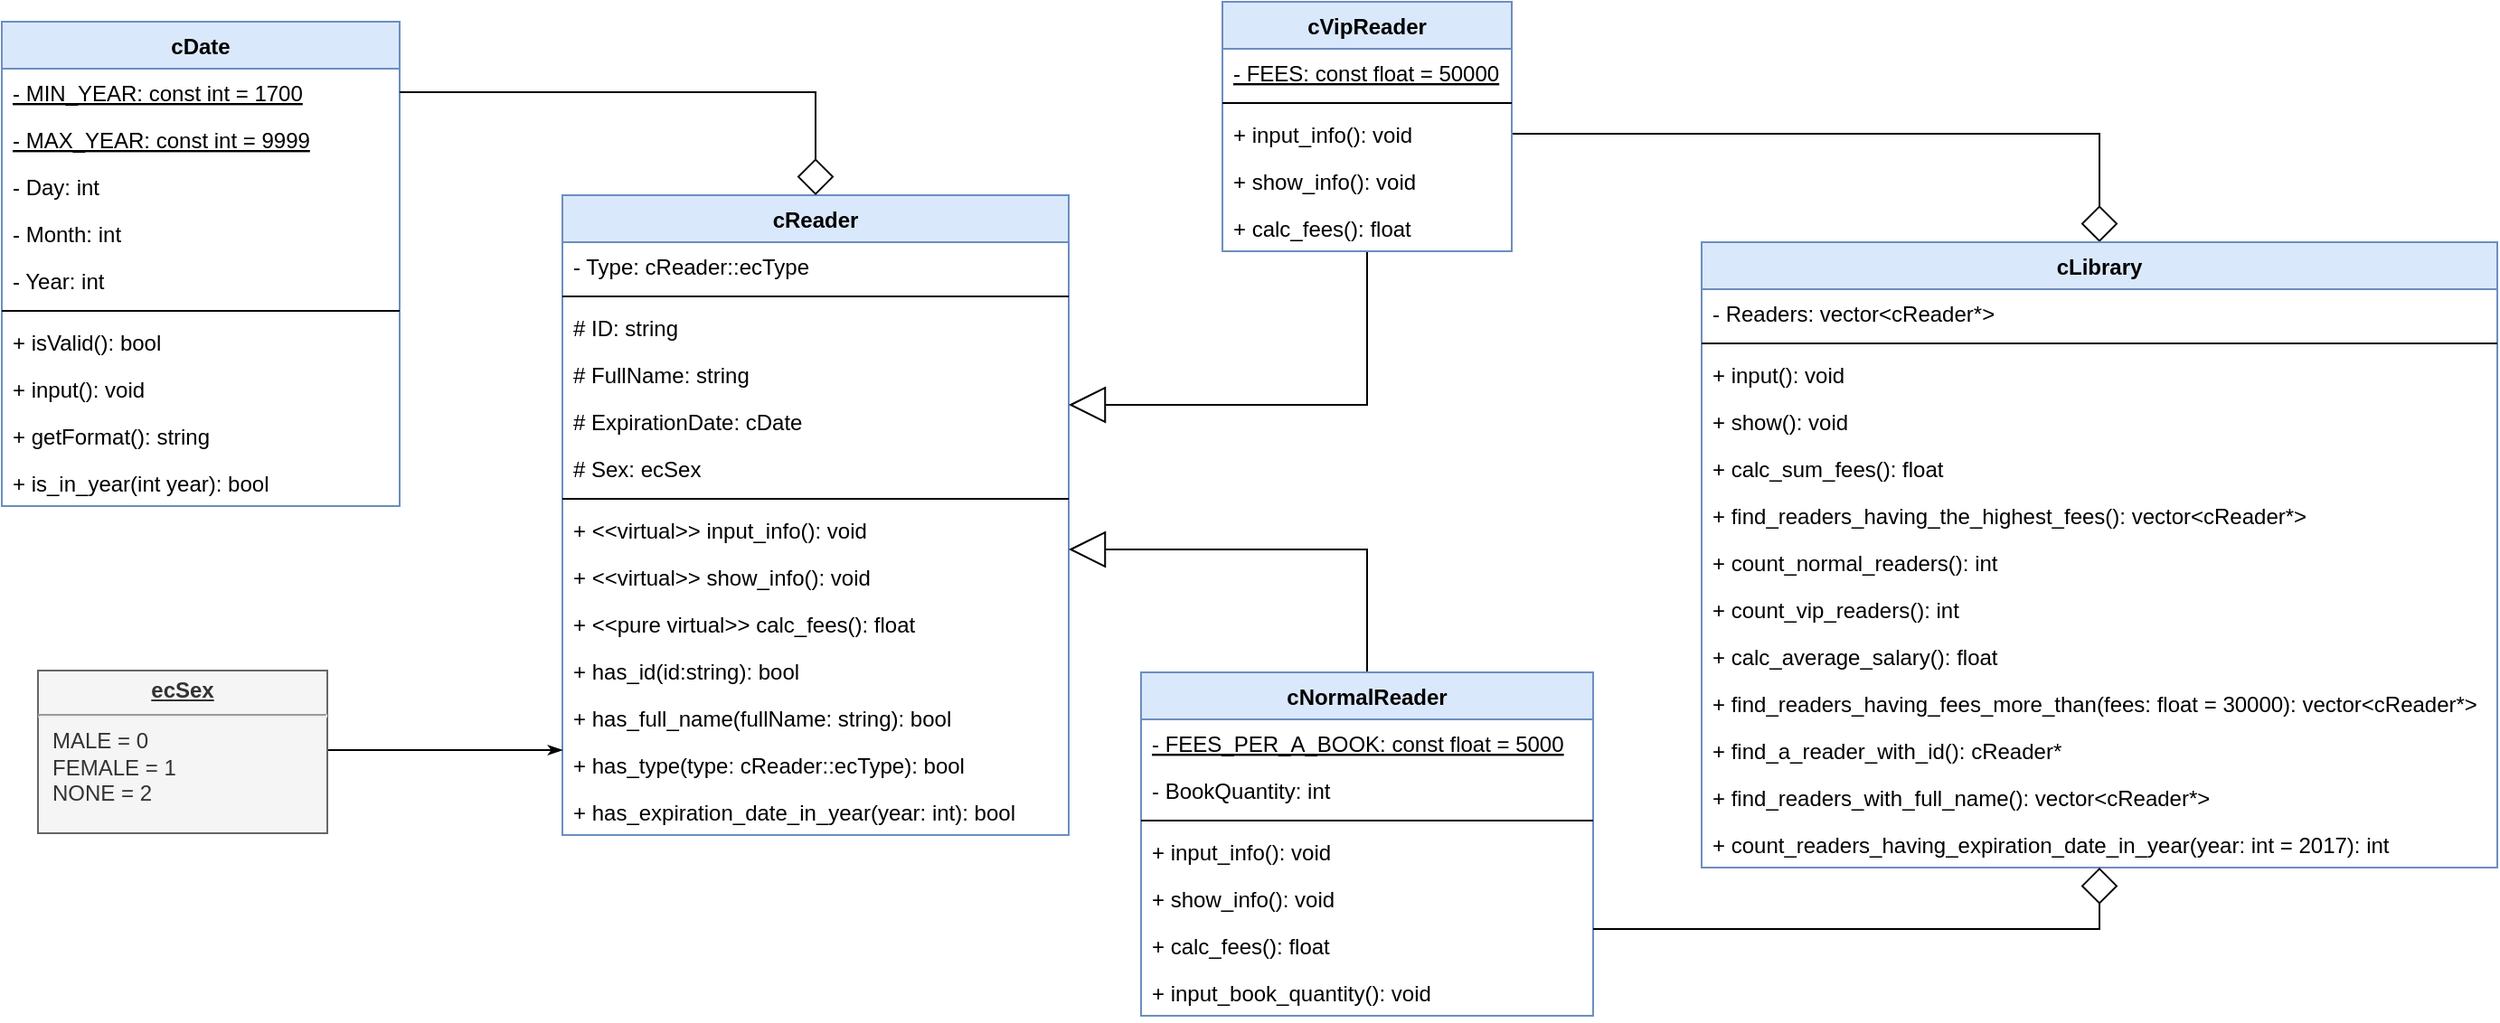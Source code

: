 <mxfile version="10.9.5" type="device"><diagram id="s694DFvst1aRr75dNMu2" name="Page-1"><mxGraphModel dx="2836" dy="882" grid="1" gridSize="10" guides="1" tooltips="1" connect="1" arrows="1" fold="1" page="1" pageScale="1" pageWidth="1100" pageHeight="850" math="0" shadow="0"><root><mxCell id="0"/><mxCell id="1" parent="0"/><mxCell id="WTl62Q1fV1RjyQ3HTqgY-1" value="cDate" style="swimlane;fontStyle=1;align=center;verticalAlign=top;childLayout=stackLayout;horizontal=1;startSize=26;horizontalStack=0;resizeParent=1;resizeParentMax=0;resizeLast=0;collapsible=1;marginBottom=0;fillColor=#dae8fc;strokeColor=#6c8ebf;" parent="1" vertex="1"><mxGeometry x="-40" y="108" width="220" height="268" as="geometry"/></mxCell><mxCell id="WTl62Q1fV1RjyQ3HTqgY-2" value="- MIN_YEAR: const int = 1700" style="text;strokeColor=none;fillColor=none;align=left;verticalAlign=top;spacingLeft=4;spacingRight=4;overflow=hidden;rotatable=0;points=[[0,0.5],[1,0.5]];portConstraint=eastwest;fontStyle=4" parent="WTl62Q1fV1RjyQ3HTqgY-1" vertex="1"><mxGeometry y="26" width="220" height="26" as="geometry"/></mxCell><mxCell id="WTl62Q1fV1RjyQ3HTqgY-4" value="- MAX_YEAR: const int = 9999" style="text;strokeColor=none;fillColor=none;align=left;verticalAlign=top;spacingLeft=4;spacingRight=4;overflow=hidden;rotatable=0;points=[[0,0.5],[1,0.5]];portConstraint=eastwest;fontStyle=4" parent="WTl62Q1fV1RjyQ3HTqgY-1" vertex="1"><mxGeometry y="52" width="220" height="26" as="geometry"/></mxCell><mxCell id="WTl62Q1fV1RjyQ3HTqgY-5" value="- Day: int" style="text;strokeColor=none;fillColor=none;align=left;verticalAlign=top;spacingLeft=4;spacingRight=4;overflow=hidden;rotatable=0;points=[[0,0.5],[1,0.5]];portConstraint=eastwest;" parent="WTl62Q1fV1RjyQ3HTqgY-1" vertex="1"><mxGeometry y="78" width="220" height="26" as="geometry"/></mxCell><mxCell id="WTl62Q1fV1RjyQ3HTqgY-6" value="- Month: int" style="text;strokeColor=none;fillColor=none;align=left;verticalAlign=top;spacingLeft=4;spacingRight=4;overflow=hidden;rotatable=0;points=[[0,0.5],[1,0.5]];portConstraint=eastwest;" parent="WTl62Q1fV1RjyQ3HTqgY-1" vertex="1"><mxGeometry y="104" width="220" height="26" as="geometry"/></mxCell><mxCell id="WTl62Q1fV1RjyQ3HTqgY-7" value="- Year: int" style="text;strokeColor=none;fillColor=none;align=left;verticalAlign=top;spacingLeft=4;spacingRight=4;overflow=hidden;rotatable=0;points=[[0,0.5],[1,0.5]];portConstraint=eastwest;" parent="WTl62Q1fV1RjyQ3HTqgY-1" vertex="1"><mxGeometry y="130" width="220" height="26" as="geometry"/></mxCell><mxCell id="WTl62Q1fV1RjyQ3HTqgY-3" value="" style="line;strokeWidth=1;fillColor=none;align=left;verticalAlign=middle;spacingTop=-1;spacingLeft=3;spacingRight=3;rotatable=0;labelPosition=right;points=[];portConstraint=eastwest;" parent="WTl62Q1fV1RjyQ3HTqgY-1" vertex="1"><mxGeometry y="156" width="220" height="8" as="geometry"/></mxCell><mxCell id="WTl62Q1fV1RjyQ3HTqgY-8" value="+ isValid(): bool" style="text;strokeColor=none;fillColor=none;align=left;verticalAlign=top;spacingLeft=4;spacingRight=4;overflow=hidden;rotatable=0;points=[[0,0.5],[1,0.5]];portConstraint=eastwest;" parent="WTl62Q1fV1RjyQ3HTqgY-1" vertex="1"><mxGeometry y="164" width="220" height="26" as="geometry"/></mxCell><mxCell id="WTl62Q1fV1RjyQ3HTqgY-9" value="+ input(): void" style="text;strokeColor=none;fillColor=none;align=left;verticalAlign=top;spacingLeft=4;spacingRight=4;overflow=hidden;rotatable=0;points=[[0,0.5],[1,0.5]];portConstraint=eastwest;" parent="WTl62Q1fV1RjyQ3HTqgY-1" vertex="1"><mxGeometry y="190" width="220" height="26" as="geometry"/></mxCell><mxCell id="WTl62Q1fV1RjyQ3HTqgY-10" value="+ getFormat(): string" style="text;strokeColor=none;fillColor=none;align=left;verticalAlign=top;spacingLeft=4;spacingRight=4;overflow=hidden;rotatable=0;points=[[0,0.5],[1,0.5]];portConstraint=eastwest;" parent="WTl62Q1fV1RjyQ3HTqgY-1" vertex="1"><mxGeometry y="216" width="220" height="26" as="geometry"/></mxCell><mxCell id="nelu_pZYkzRVlWRtTJwK-1" value="+ is_in_year(int year): bool" style="text;strokeColor=none;fillColor=none;align=left;verticalAlign=top;spacingLeft=4;spacingRight=4;overflow=hidden;rotatable=0;points=[[0,0.5],[1,0.5]];portConstraint=eastwest;" vertex="1" parent="WTl62Q1fV1RjyQ3HTqgY-1"><mxGeometry y="242" width="220" height="26" as="geometry"/></mxCell><mxCell id="WTl62Q1fV1RjyQ3HTqgY-16" value="cReader" style="swimlane;fontStyle=1;align=center;verticalAlign=top;childLayout=stackLayout;horizontal=1;startSize=26;horizontalStack=0;resizeParent=1;resizeParentMax=0;resizeLast=0;collapsible=1;marginBottom=0;fillColor=#dae8fc;strokeColor=#6c8ebf;" parent="1" vertex="1"><mxGeometry x="270" y="204" width="280" height="354" as="geometry"/></mxCell><mxCell id="WTl62Q1fV1RjyQ3HTqgY-17" value="- Type: cReader::ecType" style="text;strokeColor=none;fillColor=none;align=left;verticalAlign=top;spacingLeft=4;spacingRight=4;overflow=hidden;rotatable=0;points=[[0,0.5],[1,0.5]];portConstraint=eastwest;" parent="WTl62Q1fV1RjyQ3HTqgY-16" vertex="1"><mxGeometry y="26" width="280" height="26" as="geometry"/></mxCell><mxCell id="nelu_pZYkzRVlWRtTJwK-10" value="" style="line;strokeWidth=1;fillColor=none;align=left;verticalAlign=middle;spacingTop=-1;spacingLeft=3;spacingRight=3;rotatable=0;labelPosition=right;points=[];portConstraint=eastwest;" vertex="1" parent="WTl62Q1fV1RjyQ3HTqgY-16"><mxGeometry y="52" width="280" height="8" as="geometry"/></mxCell><mxCell id="nelu_pZYkzRVlWRtTJwK-9" value="# ID: string" style="text;strokeColor=none;fillColor=none;align=left;verticalAlign=top;spacingLeft=4;spacingRight=4;overflow=hidden;rotatable=0;points=[[0,0.5],[1,0.5]];portConstraint=eastwest;" vertex="1" parent="WTl62Q1fV1RjyQ3HTqgY-16"><mxGeometry y="60" width="280" height="26" as="geometry"/></mxCell><mxCell id="WTl62Q1fV1RjyQ3HTqgY-19" value="# FullName: string" style="text;strokeColor=none;fillColor=none;align=left;verticalAlign=top;spacingLeft=4;spacingRight=4;overflow=hidden;rotatable=0;points=[[0,0.5],[1,0.5]];portConstraint=eastwest;" parent="WTl62Q1fV1RjyQ3HTqgY-16" vertex="1"><mxGeometry y="86" width="280" height="26" as="geometry"/></mxCell><mxCell id="WTl62Q1fV1RjyQ3HTqgY-20" value="# ExpirationDate: cDate" style="text;strokeColor=none;fillColor=none;align=left;verticalAlign=top;spacingLeft=4;spacingRight=4;overflow=hidden;rotatable=0;points=[[0,0.5],[1,0.5]];portConstraint=eastwest;" parent="WTl62Q1fV1RjyQ3HTqgY-16" vertex="1"><mxGeometry y="112" width="280" height="26" as="geometry"/></mxCell><mxCell id="WTl62Q1fV1RjyQ3HTqgY-21" value="# Sex: ecSex" style="text;strokeColor=none;fillColor=none;align=left;verticalAlign=top;spacingLeft=4;spacingRight=4;overflow=hidden;rotatable=0;points=[[0,0.5],[1,0.5]];portConstraint=eastwest;" parent="WTl62Q1fV1RjyQ3HTqgY-16" vertex="1"><mxGeometry y="138" width="280" height="26" as="geometry"/></mxCell><mxCell id="WTl62Q1fV1RjyQ3HTqgY-18" value="" style="line;strokeWidth=1;fillColor=none;align=left;verticalAlign=middle;spacingTop=-1;spacingLeft=3;spacingRight=3;rotatable=0;labelPosition=right;points=[];portConstraint=eastwest;" parent="WTl62Q1fV1RjyQ3HTqgY-16" vertex="1"><mxGeometry y="164" width="280" height="8" as="geometry"/></mxCell><mxCell id="WTl62Q1fV1RjyQ3HTqgY-22" value="+ &lt;&lt;virtual&gt;&gt; input_info(): void" style="text;strokeColor=none;fillColor=none;align=left;verticalAlign=top;spacingLeft=4;spacingRight=4;overflow=hidden;rotatable=0;points=[[0,0.5],[1,0.5]];portConstraint=eastwest;" parent="WTl62Q1fV1RjyQ3HTqgY-16" vertex="1"><mxGeometry y="172" width="280" height="26" as="geometry"/></mxCell><mxCell id="WTl62Q1fV1RjyQ3HTqgY-23" value="+ &lt;&lt;virtual&gt;&gt; show_info(): void" style="text;strokeColor=none;fillColor=none;align=left;verticalAlign=top;spacingLeft=4;spacingRight=4;overflow=hidden;rotatable=0;points=[[0,0.5],[1,0.5]];portConstraint=eastwest;" parent="WTl62Q1fV1RjyQ3HTqgY-16" vertex="1"><mxGeometry y="198" width="280" height="26" as="geometry"/></mxCell><mxCell id="nelu_pZYkzRVlWRtTJwK-4" value="+ &lt;&lt;pure virtual&gt;&gt; calc_fees(): float" style="text;strokeColor=none;fillColor=none;align=left;verticalAlign=top;spacingLeft=4;spacingRight=4;overflow=hidden;rotatable=0;points=[[0,0.5],[1,0.5]];portConstraint=eastwest;" vertex="1" parent="WTl62Q1fV1RjyQ3HTqgY-16"><mxGeometry y="224" width="280" height="26" as="geometry"/></mxCell><mxCell id="nelu_pZYkzRVlWRtTJwK-5" value="+ has_id(id:string): bool" style="text;strokeColor=none;fillColor=none;align=left;verticalAlign=top;spacingLeft=4;spacingRight=4;overflow=hidden;rotatable=0;points=[[0,0.5],[1,0.5]];portConstraint=eastwest;" vertex="1" parent="WTl62Q1fV1RjyQ3HTqgY-16"><mxGeometry y="250" width="280" height="26" as="geometry"/></mxCell><mxCell id="nelu_pZYkzRVlWRtTJwK-6" value="+ has_full_name(fullName: string): bool" style="text;strokeColor=none;fillColor=none;align=left;verticalAlign=top;spacingLeft=4;spacingRight=4;overflow=hidden;rotatable=0;points=[[0,0.5],[1,0.5]];portConstraint=eastwest;" vertex="1" parent="WTl62Q1fV1RjyQ3HTqgY-16"><mxGeometry y="276" width="280" height="26" as="geometry"/></mxCell><mxCell id="nelu_pZYkzRVlWRtTJwK-7" value="+ has_type(type: cReader::ecType): bool" style="text;strokeColor=none;fillColor=none;align=left;verticalAlign=top;spacingLeft=4;spacingRight=4;overflow=hidden;rotatable=0;points=[[0,0.5],[1,0.5]];portConstraint=eastwest;" vertex="1" parent="WTl62Q1fV1RjyQ3HTqgY-16"><mxGeometry y="302" width="280" height="26" as="geometry"/></mxCell><mxCell id="nelu_pZYkzRVlWRtTJwK-8" value="+ has_expiration_date_in_year(year: int): bool" style="text;strokeColor=none;fillColor=none;align=left;verticalAlign=top;spacingLeft=4;spacingRight=4;overflow=hidden;rotatable=0;points=[[0,0.5],[1,0.5]];portConstraint=eastwest;" vertex="1" parent="WTl62Q1fV1RjyQ3HTqgY-16"><mxGeometry y="328" width="280" height="26" as="geometry"/></mxCell><mxCell id="WTl62Q1fV1RjyQ3HTqgY-47" style="edgeStyle=orthogonalEdgeStyle;rounded=0;orthogonalLoop=1;jettySize=auto;html=1;endArrow=block;endFill=0;endSize=18;startSize=18;" parent="1" source="WTl62Q1fV1RjyQ3HTqgY-24" target="WTl62Q1fV1RjyQ3HTqgY-16" edge="1"><mxGeometry relative="1" as="geometry"><Array as="points"><mxPoint x="715" y="320"/></Array></mxGeometry></mxCell><mxCell id="WTl62Q1fV1RjyQ3HTqgY-49" style="edgeStyle=orthogonalEdgeStyle;rounded=0;orthogonalLoop=1;jettySize=auto;html=1;endArrow=diamond;endFill=0;endSize=18;startSize=18;" parent="1" source="WTl62Q1fV1RjyQ3HTqgY-24" target="WTl62Q1fV1RjyQ3HTqgY-38" edge="1"><mxGeometry relative="1" as="geometry"><Array as="points"><mxPoint x="1120" y="170"/></Array></mxGeometry></mxCell><mxCell id="WTl62Q1fV1RjyQ3HTqgY-24" value="cVipReader" style="swimlane;fontStyle=1;align=center;verticalAlign=top;childLayout=stackLayout;horizontal=1;startSize=26;horizontalStack=0;resizeParent=1;resizeParentMax=0;resizeLast=0;collapsible=1;marginBottom=0;fillColor=#dae8fc;strokeColor=#6c8ebf;" parent="1" vertex="1"><mxGeometry x="635" y="97" width="160" height="138" as="geometry"/></mxCell><mxCell id="WTl62Q1fV1RjyQ3HTqgY-25" value="- FEES: const float = 50000" style="text;strokeColor=none;fillColor=none;align=left;verticalAlign=top;spacingLeft=4;spacingRight=4;overflow=hidden;rotatable=0;points=[[0,0.5],[1,0.5]];portConstraint=eastwest;fontStyle=4" parent="WTl62Q1fV1RjyQ3HTqgY-24" vertex="1"><mxGeometry y="26" width="160" height="26" as="geometry"/></mxCell><mxCell id="WTl62Q1fV1RjyQ3HTqgY-26" value="" style="line;strokeWidth=1;fillColor=none;align=left;verticalAlign=middle;spacingTop=-1;spacingLeft=3;spacingRight=3;rotatable=0;labelPosition=right;points=[];portConstraint=eastwest;" parent="WTl62Q1fV1RjyQ3HTqgY-24" vertex="1"><mxGeometry y="52" width="160" height="8" as="geometry"/></mxCell><mxCell id="WTl62Q1fV1RjyQ3HTqgY-27" value="+ input_info(): void" style="text;strokeColor=none;fillColor=none;align=left;verticalAlign=top;spacingLeft=4;spacingRight=4;overflow=hidden;rotatable=0;points=[[0,0.5],[1,0.5]];portConstraint=eastwest;" parent="WTl62Q1fV1RjyQ3HTqgY-24" vertex="1"><mxGeometry y="60" width="160" height="26" as="geometry"/></mxCell><mxCell id="WTl62Q1fV1RjyQ3HTqgY-28" value="+ show_info(): void" style="text;strokeColor=none;fillColor=none;align=left;verticalAlign=top;spacingLeft=4;spacingRight=4;overflow=hidden;rotatable=0;points=[[0,0.5],[1,0.5]];portConstraint=eastwest;" parent="WTl62Q1fV1RjyQ3HTqgY-24" vertex="1"><mxGeometry y="86" width="160" height="26" as="geometry"/></mxCell><mxCell id="WTl62Q1fV1RjyQ3HTqgY-29" value="+ calc_fees(): float" style="text;strokeColor=none;fillColor=none;align=left;verticalAlign=top;spacingLeft=4;spacingRight=4;overflow=hidden;rotatable=0;points=[[0,0.5],[1,0.5]];portConstraint=eastwest;" parent="WTl62Q1fV1RjyQ3HTqgY-24" vertex="1"><mxGeometry y="112" width="160" height="26" as="geometry"/></mxCell><mxCell id="WTl62Q1fV1RjyQ3HTqgY-48" style="edgeStyle=orthogonalEdgeStyle;rounded=0;orthogonalLoop=1;jettySize=auto;html=1;endSize=18;startSize=18;endArrow=block;endFill=0;" parent="1" source="WTl62Q1fV1RjyQ3HTqgY-30" target="WTl62Q1fV1RjyQ3HTqgY-16" edge="1"><mxGeometry relative="1" as="geometry"><Array as="points"><mxPoint x="715" y="400"/></Array></mxGeometry></mxCell><mxCell id="WTl62Q1fV1RjyQ3HTqgY-30" value="cNormalReader" style="swimlane;fontStyle=1;align=center;verticalAlign=top;childLayout=stackLayout;horizontal=1;startSize=26;horizontalStack=0;resizeParent=1;resizeParentMax=0;resizeLast=0;collapsible=1;marginBottom=0;fillColor=#dae8fc;strokeColor=#6c8ebf;" parent="1" vertex="1"><mxGeometry x="590" y="468" width="250" height="190" as="geometry"/></mxCell><mxCell id="WTl62Q1fV1RjyQ3HTqgY-31" value="- FEES_PER_A_BOOK: const float = 5000" style="text;strokeColor=none;fillColor=none;align=left;verticalAlign=top;spacingLeft=4;spacingRight=4;overflow=hidden;rotatable=0;points=[[0,0.5],[1,0.5]];portConstraint=eastwest;fontStyle=4" parent="WTl62Q1fV1RjyQ3HTqgY-30" vertex="1"><mxGeometry y="26" width="250" height="26" as="geometry"/></mxCell><mxCell id="WTl62Q1fV1RjyQ3HTqgY-33" value="- BookQuantity: int" style="text;strokeColor=none;fillColor=none;align=left;verticalAlign=top;spacingLeft=4;spacingRight=4;overflow=hidden;rotatable=0;points=[[0,0.5],[1,0.5]];portConstraint=eastwest;" parent="WTl62Q1fV1RjyQ3HTqgY-30" vertex="1"><mxGeometry y="52" width="250" height="26" as="geometry"/></mxCell><mxCell id="WTl62Q1fV1RjyQ3HTqgY-32" value="" style="line;strokeWidth=1;fillColor=none;align=left;verticalAlign=middle;spacingTop=-1;spacingLeft=3;spacingRight=3;rotatable=0;labelPosition=right;points=[];portConstraint=eastwest;" parent="WTl62Q1fV1RjyQ3HTqgY-30" vertex="1"><mxGeometry y="78" width="250" height="8" as="geometry"/></mxCell><mxCell id="WTl62Q1fV1RjyQ3HTqgY-34" value="+ input_info(): void" style="text;strokeColor=none;fillColor=none;align=left;verticalAlign=top;spacingLeft=4;spacingRight=4;overflow=hidden;rotatable=0;points=[[0,0.5],[1,0.5]];portConstraint=eastwest;" parent="WTl62Q1fV1RjyQ3HTqgY-30" vertex="1"><mxGeometry y="86" width="250" height="26" as="geometry"/></mxCell><mxCell id="WTl62Q1fV1RjyQ3HTqgY-35" value="+ show_info(): void" style="text;strokeColor=none;fillColor=none;align=left;verticalAlign=top;spacingLeft=4;spacingRight=4;overflow=hidden;rotatable=0;points=[[0,0.5],[1,0.5]];portConstraint=eastwest;" parent="WTl62Q1fV1RjyQ3HTqgY-30" vertex="1"><mxGeometry y="112" width="250" height="26" as="geometry"/></mxCell><mxCell id="WTl62Q1fV1RjyQ3HTqgY-36" value="+ calc_fees(): float" style="text;strokeColor=none;fillColor=none;align=left;verticalAlign=top;spacingLeft=4;spacingRight=4;overflow=hidden;rotatable=0;points=[[0,0.5],[1,0.5]];portConstraint=eastwest;" parent="WTl62Q1fV1RjyQ3HTqgY-30" vertex="1"><mxGeometry y="138" width="250" height="26" as="geometry"/></mxCell><mxCell id="WTl62Q1fV1RjyQ3HTqgY-37" value="+ input_book_quantity(): void" style="text;strokeColor=none;fillColor=none;align=left;verticalAlign=top;spacingLeft=4;spacingRight=4;overflow=hidden;rotatable=0;points=[[0,0.5],[1,0.5]];portConstraint=eastwest;" parent="WTl62Q1fV1RjyQ3HTqgY-30" vertex="1"><mxGeometry y="164" width="250" height="26" as="geometry"/></mxCell><mxCell id="WTl62Q1fV1RjyQ3HTqgY-38" value="cLibrary" style="swimlane;fontStyle=1;align=center;verticalAlign=top;childLayout=stackLayout;horizontal=1;startSize=26;horizontalStack=0;resizeParent=1;resizeParentMax=0;resizeLast=0;collapsible=1;marginBottom=0;fillColor=#dae8fc;strokeColor=#6c8ebf;" parent="1" vertex="1"><mxGeometry x="900" y="230" width="440" height="346" as="geometry"/></mxCell><mxCell id="WTl62Q1fV1RjyQ3HTqgY-39" value="- Readers: vector&lt;cReader*&gt;" style="text;strokeColor=none;fillColor=none;align=left;verticalAlign=top;spacingLeft=4;spacingRight=4;overflow=hidden;rotatable=0;points=[[0,0.5],[1,0.5]];portConstraint=eastwest;" parent="WTl62Q1fV1RjyQ3HTqgY-38" vertex="1"><mxGeometry y="26" width="440" height="26" as="geometry"/></mxCell><mxCell id="nelu_pZYkzRVlWRtTJwK-12" value="" style="line;strokeWidth=1;fillColor=none;align=left;verticalAlign=middle;spacingTop=-1;spacingLeft=3;spacingRight=3;rotatable=0;labelPosition=right;points=[];portConstraint=eastwest;" vertex="1" parent="WTl62Q1fV1RjyQ3HTqgY-38"><mxGeometry y="52" width="440" height="8" as="geometry"/></mxCell><mxCell id="WTl62Q1fV1RjyQ3HTqgY-41" value="+ input(): void" style="text;strokeColor=none;fillColor=none;align=left;verticalAlign=top;spacingLeft=4;spacingRight=4;overflow=hidden;rotatable=0;points=[[0,0.5],[1,0.5]];portConstraint=eastwest;" parent="WTl62Q1fV1RjyQ3HTqgY-38" vertex="1"><mxGeometry y="60" width="440" height="26" as="geometry"/></mxCell><mxCell id="WTl62Q1fV1RjyQ3HTqgY-42" value="+ show(): void" style="text;strokeColor=none;fillColor=none;align=left;verticalAlign=top;spacingLeft=4;spacingRight=4;overflow=hidden;rotatable=0;points=[[0,0.5],[1,0.5]];portConstraint=eastwest;" parent="WTl62Q1fV1RjyQ3HTqgY-38" vertex="1"><mxGeometry y="86" width="440" height="26" as="geometry"/></mxCell><mxCell id="WTl62Q1fV1RjyQ3HTqgY-43" value="+ calc_sum_fees(): float" style="text;strokeColor=none;fillColor=none;align=left;verticalAlign=top;spacingLeft=4;spacingRight=4;overflow=hidden;rotatable=0;points=[[0,0.5],[1,0.5]];portConstraint=eastwest;" parent="WTl62Q1fV1RjyQ3HTqgY-38" vertex="1"><mxGeometry y="112" width="440" height="26" as="geometry"/></mxCell><mxCell id="nelu_pZYkzRVlWRtTJwK-13" value="+ find_readers_having_the_highest_fees(): vector&lt;cReader*&gt;" style="text;strokeColor=none;fillColor=none;align=left;verticalAlign=top;spacingLeft=4;spacingRight=4;overflow=hidden;rotatable=0;points=[[0,0.5],[1,0.5]];portConstraint=eastwest;" vertex="1" parent="WTl62Q1fV1RjyQ3HTqgY-38"><mxGeometry y="138" width="440" height="26" as="geometry"/></mxCell><mxCell id="nelu_pZYkzRVlWRtTJwK-14" value="+ count_normal_readers(): int" style="text;strokeColor=none;fillColor=none;align=left;verticalAlign=top;spacingLeft=4;spacingRight=4;overflow=hidden;rotatable=0;points=[[0,0.5],[1,0.5]];portConstraint=eastwest;" vertex="1" parent="WTl62Q1fV1RjyQ3HTqgY-38"><mxGeometry y="164" width="440" height="26" as="geometry"/></mxCell><mxCell id="nelu_pZYkzRVlWRtTJwK-15" value="+ count_vip_readers(): int" style="text;strokeColor=none;fillColor=none;align=left;verticalAlign=top;spacingLeft=4;spacingRight=4;overflow=hidden;rotatable=0;points=[[0,0.5],[1,0.5]];portConstraint=eastwest;" vertex="1" parent="WTl62Q1fV1RjyQ3HTqgY-38"><mxGeometry y="190" width="440" height="26" as="geometry"/></mxCell><mxCell id="nelu_pZYkzRVlWRtTJwK-16" value="+ calc_average_salary(): float" style="text;strokeColor=none;fillColor=none;align=left;verticalAlign=top;spacingLeft=4;spacingRight=4;overflow=hidden;rotatable=0;points=[[0,0.5],[1,0.5]];portConstraint=eastwest;" vertex="1" parent="WTl62Q1fV1RjyQ3HTqgY-38"><mxGeometry y="216" width="440" height="26" as="geometry"/></mxCell><mxCell id="nelu_pZYkzRVlWRtTJwK-17" value="+ find_readers_having_fees_more_than(fees: float = 30000): vector&lt;cReader*&gt;" style="text;strokeColor=none;fillColor=none;align=left;verticalAlign=top;spacingLeft=4;spacingRight=4;overflow=hidden;rotatable=0;points=[[0,0.5],[1,0.5]];portConstraint=eastwest;" vertex="1" parent="WTl62Q1fV1RjyQ3HTqgY-38"><mxGeometry y="242" width="440" height="26" as="geometry"/></mxCell><mxCell id="nelu_pZYkzRVlWRtTJwK-18" value="+ find_a_reader_with_id(): cReader*" style="text;strokeColor=none;fillColor=none;align=left;verticalAlign=top;spacingLeft=4;spacingRight=4;overflow=hidden;rotatable=0;points=[[0,0.5],[1,0.5]];portConstraint=eastwest;" vertex="1" parent="WTl62Q1fV1RjyQ3HTqgY-38"><mxGeometry y="268" width="440" height="26" as="geometry"/></mxCell><mxCell id="nelu_pZYkzRVlWRtTJwK-19" value="+ find_readers_with_full_name(): vector&lt;cReader*&gt;" style="text;strokeColor=none;fillColor=none;align=left;verticalAlign=top;spacingLeft=4;spacingRight=4;overflow=hidden;rotatable=0;points=[[0,0.5],[1,0.5]];portConstraint=eastwest;" vertex="1" parent="WTl62Q1fV1RjyQ3HTqgY-38"><mxGeometry y="294" width="440" height="26" as="geometry"/></mxCell><mxCell id="nelu_pZYkzRVlWRtTJwK-22" value="+ count_readers_having_expiration_date_in_year(year: int = 2017): int" style="text;strokeColor=none;fillColor=none;align=left;verticalAlign=top;spacingLeft=4;spacingRight=4;overflow=hidden;rotatable=0;points=[[0,0.5],[1,0.5]];portConstraint=eastwest;" vertex="1" parent="WTl62Q1fV1RjyQ3HTqgY-38"><mxGeometry y="320" width="440" height="26" as="geometry"/></mxCell><mxCell id="WTl62Q1fV1RjyQ3HTqgY-45" style="edgeStyle=orthogonalEdgeStyle;rounded=0;orthogonalLoop=1;jettySize=auto;html=1;endArrow=diamond;endFill=0;endSize=18;startSize=18;" parent="1" source="WTl62Q1fV1RjyQ3HTqgY-2" target="WTl62Q1fV1RjyQ3HTqgY-16" edge="1"><mxGeometry relative="1" as="geometry"/></mxCell><mxCell id="WTl62Q1fV1RjyQ3HTqgY-51" style="edgeStyle=orthogonalEdgeStyle;rounded=0;orthogonalLoop=1;jettySize=auto;html=1;endArrow=diamond;endFill=0;endSize=18;startSize=18;" parent="1" source="WTl62Q1fV1RjyQ3HTqgY-30" target="WTl62Q1fV1RjyQ3HTqgY-38" edge="1"><mxGeometry relative="1" as="geometry"><Array as="points"><mxPoint x="1120" y="610"/></Array></mxGeometry></mxCell><mxCell id="nelu_pZYkzRVlWRtTJwK-39" style="edgeStyle=orthogonalEdgeStyle;rounded=0;orthogonalLoop=1;jettySize=auto;html=1;startSize=5;endArrow=classicThin;endFill=1;endSize=5;" edge="1" parent="1" source="nelu_pZYkzRVlWRtTJwK-2" target="WTl62Q1fV1RjyQ3HTqgY-16"><mxGeometry relative="1" as="geometry"><Array as="points"><mxPoint x="250" y="511"/><mxPoint x="250" y="511"/></Array></mxGeometry></mxCell><mxCell id="nelu_pZYkzRVlWRtTJwK-2" value="&lt;p style=&quot;margin: 0px ; margin-top: 4px ; text-align: center ; text-decoration: underline&quot;&gt;&lt;b&gt;ecSex&lt;/b&gt;&lt;/p&gt;&lt;hr&gt;&lt;p style=&quot;margin: 0px ; margin-left: 8px&quot;&gt;MALE = 0&lt;/p&gt;&lt;p style=&quot;margin: 0px ; margin-left: 8px&quot;&gt;FEMALE = 1&lt;/p&gt;&lt;p style=&quot;margin: 0px ; margin-left: 8px&quot;&gt;NONE = 2&lt;/p&gt;" style="verticalAlign=top;align=left;overflow=fill;fontSize=12;fontFamily=Helvetica;html=1;fillColor=#f5f5f5;strokeColor=#666666;fontColor=#333333;" vertex="1" parent="1"><mxGeometry x="-20" y="467" width="160" height="90" as="geometry"/></mxCell></root></mxGraphModel></diagram></mxfile>